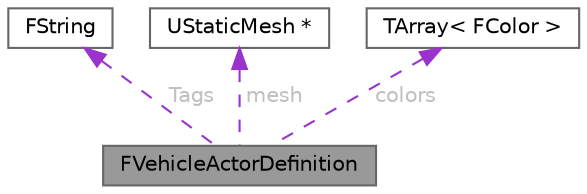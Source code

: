 digraph "FVehicleActorDefinition"
{
 // INTERACTIVE_SVG=YES
 // LATEX_PDF_SIZE
  bgcolor="transparent";
  edge [fontname=Helvetica,fontsize=10,labelfontname=Helvetica,labelfontsize=10];
  node [fontname=Helvetica,fontsize=10,shape=box,height=0.2,width=0.4];
  Node1 [id="Node000001",label="FVehicleActorDefinition",height=0.2,width=0.4,color="gray40", fillcolor="grey60", style="filled", fontcolor="black",tooltip="A definition of a Vehicle Actor with all the variation and attributes."];
  Node2 -> Node1 [id="edge1_Node000001_Node000002",dir="back",color="darkorchid3",style="dashed",tooltip=" ",label=" Tags",fontcolor="grey" ];
  Node2 [id="Node000002",label="FString",height=0.2,width=0.4,color="gray40", fillcolor="white", style="filled",tooltip=" "];
  Node3 -> Node1 [id="edge2_Node000001_Node000003",dir="back",color="darkorchid3",style="dashed",tooltip=" ",label=" mesh",fontcolor="grey" ];
  Node3 [id="Node000003",label="UStaticMesh *",height=0.2,width=0.4,color="gray40", fillcolor="white", style="filled",tooltip=" "];
  Node4 -> Node1 [id="edge3_Node000001_Node000004",dir="back",color="darkorchid3",style="dashed",tooltip=" ",label=" colors",fontcolor="grey" ];
  Node4 [id="Node000004",label="TArray\< FColor \>",height=0.2,width=0.4,color="gray40", fillcolor="white", style="filled",tooltip=" "];
}
